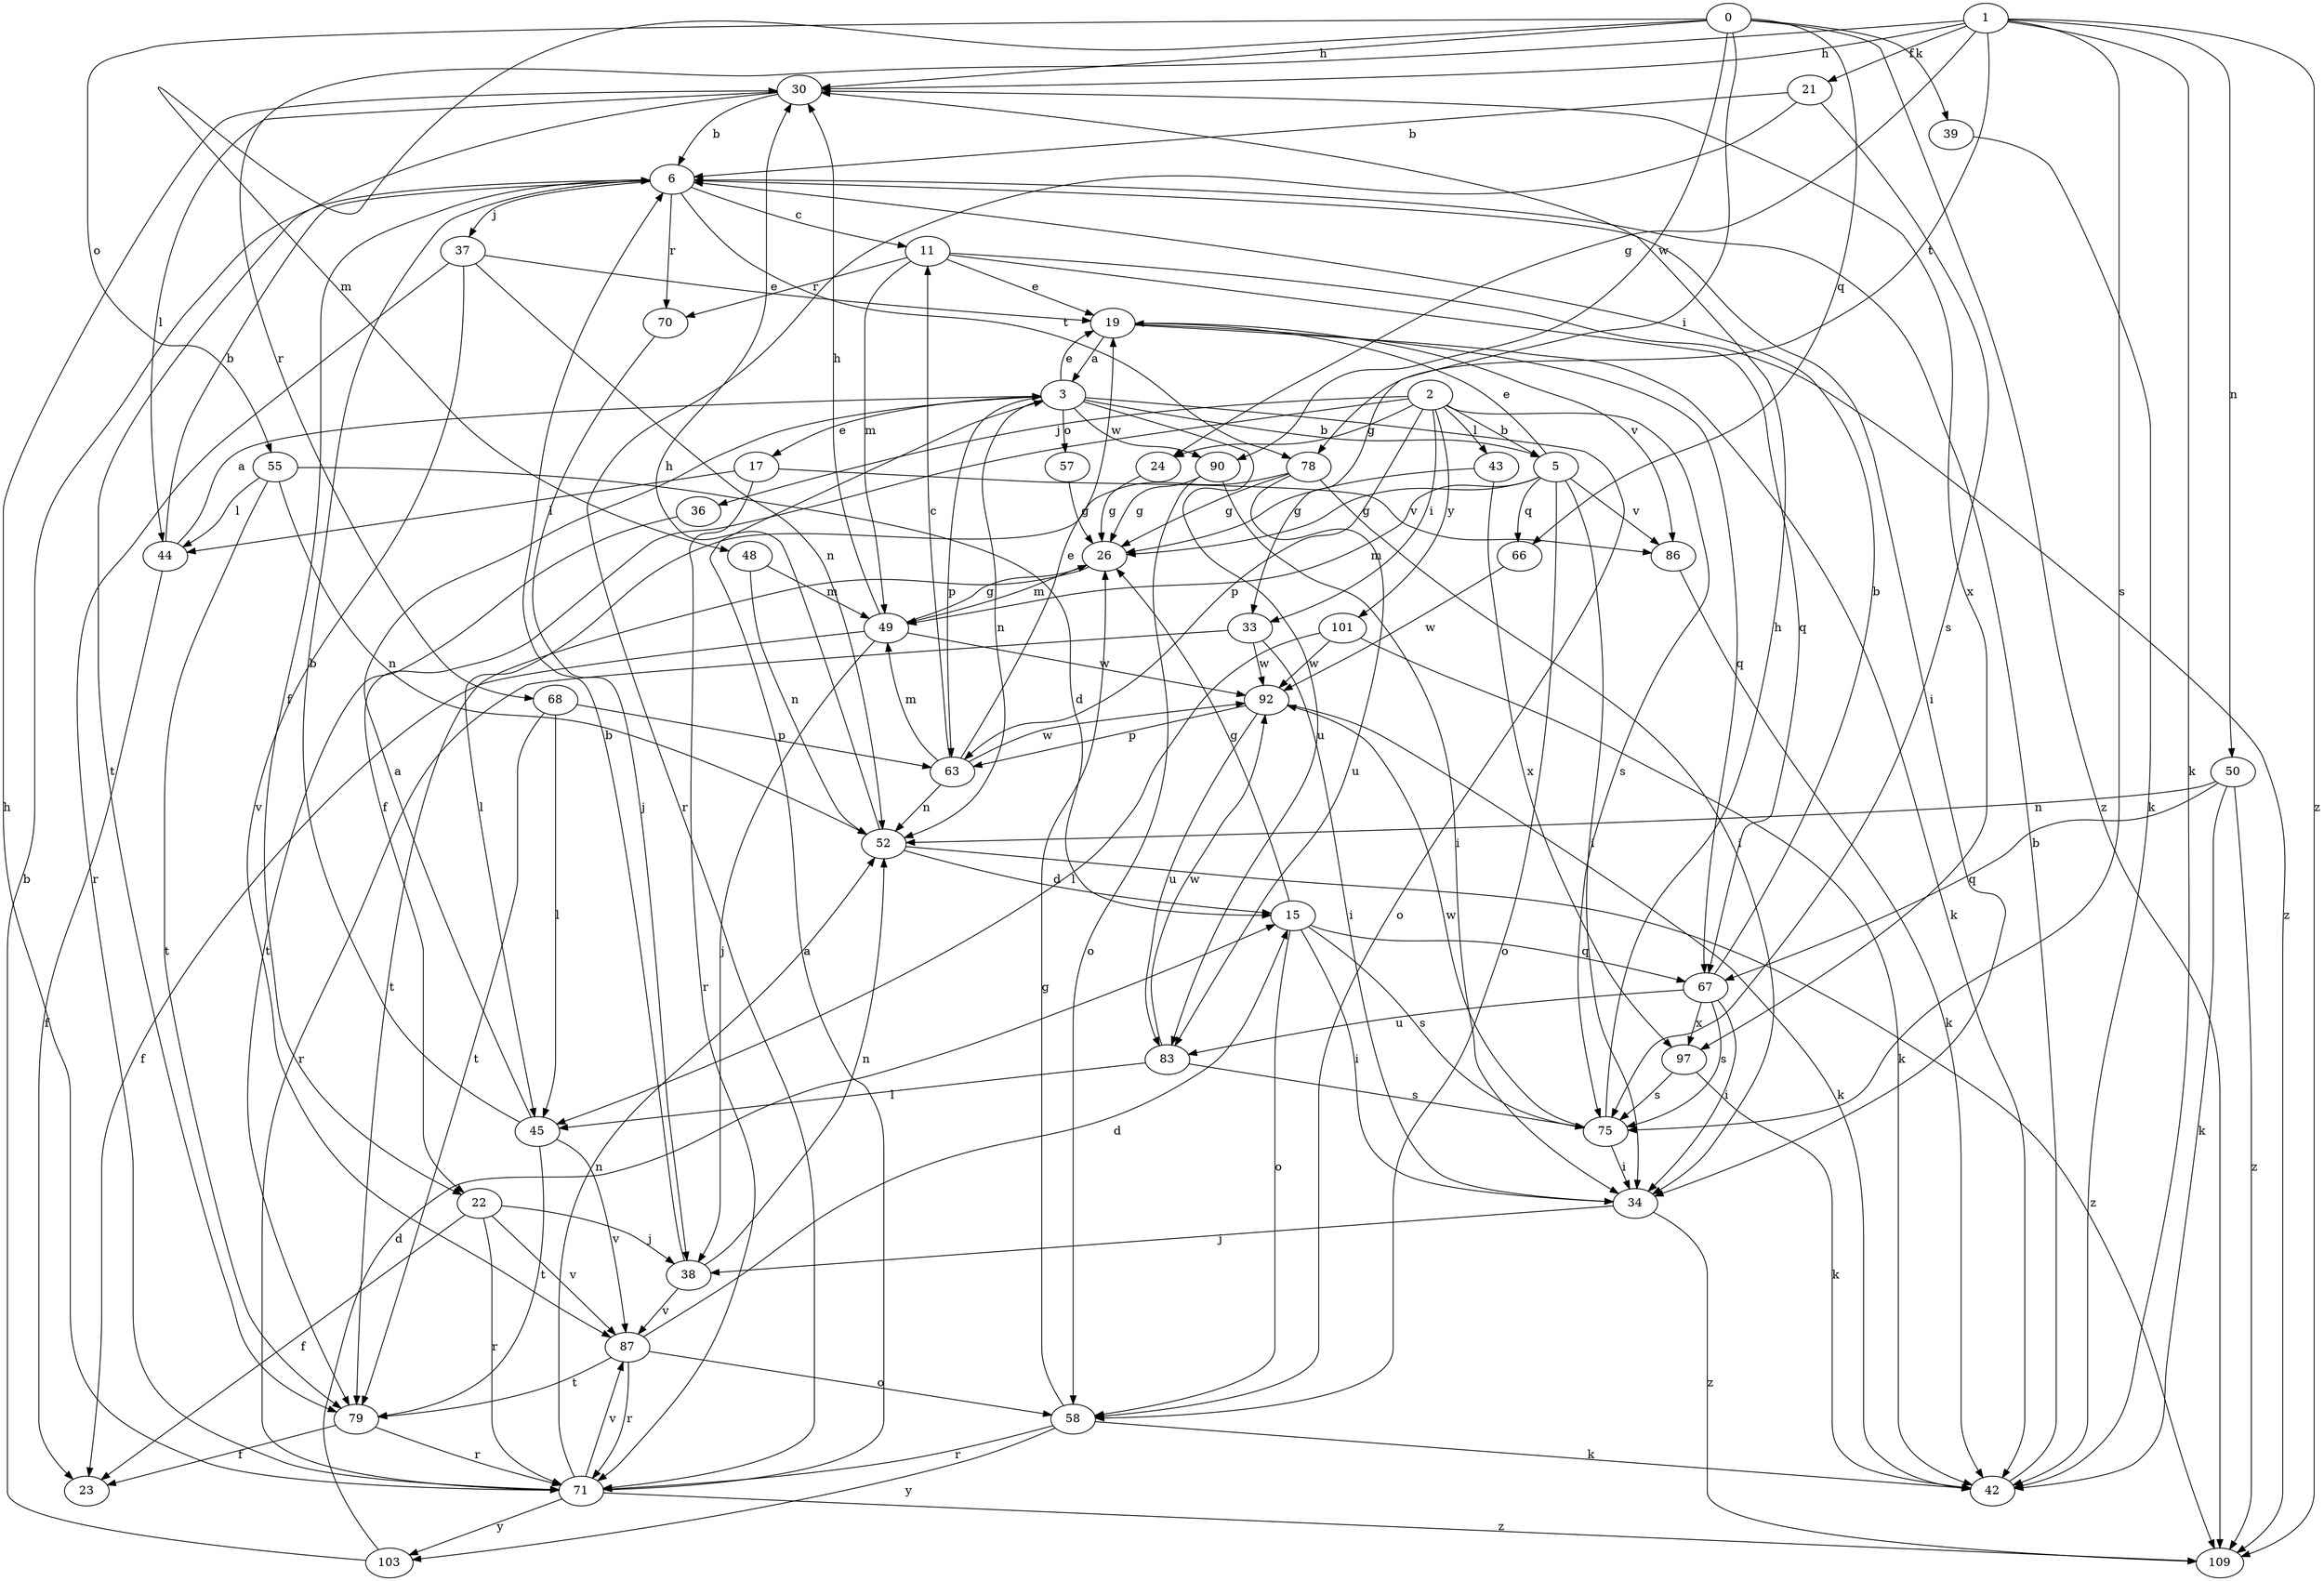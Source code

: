 strict digraph  {
0;
1;
2;
3;
5;
6;
11;
15;
17;
19;
21;
22;
23;
24;
26;
30;
33;
34;
36;
37;
38;
39;
42;
43;
44;
45;
48;
49;
50;
52;
55;
57;
58;
63;
66;
67;
68;
70;
71;
75;
78;
79;
83;
86;
87;
90;
92;
97;
101;
103;
109;
0 -> 30  [label=h];
0 -> 33  [label=i];
0 -> 39  [label=k];
0 -> 48  [label=m];
0 -> 55  [label=o];
0 -> 66  [label=q];
0 -> 90  [label=w];
0 -> 109  [label=z];
1 -> 21  [label=f];
1 -> 24  [label=g];
1 -> 30  [label=h];
1 -> 42  [label=k];
1 -> 50  [label=n];
1 -> 68  [label=r];
1 -> 75  [label=s];
1 -> 78  [label=t];
1 -> 109  [label=z];
2 -> 5  [label=b];
2 -> 22  [label=f];
2 -> 24  [label=g];
2 -> 33  [label=i];
2 -> 36  [label=j];
2 -> 43  [label=l];
2 -> 63  [label=p];
2 -> 75  [label=s];
2 -> 101  [label=y];
3 -> 5  [label=b];
3 -> 17  [label=e];
3 -> 19  [label=e];
3 -> 52  [label=n];
3 -> 57  [label=o];
3 -> 58  [label=o];
3 -> 63  [label=p];
3 -> 83  [label=u];
3 -> 90  [label=w];
5 -> 19  [label=e];
5 -> 26  [label=g];
5 -> 34  [label=i];
5 -> 49  [label=m];
5 -> 58  [label=o];
5 -> 66  [label=q];
5 -> 86  [label=v];
6 -> 11  [label=c];
6 -> 22  [label=f];
6 -> 34  [label=i];
6 -> 37  [label=j];
6 -> 70  [label=r];
6 -> 78  [label=t];
11 -> 19  [label=e];
11 -> 49  [label=m];
11 -> 67  [label=q];
11 -> 70  [label=r];
11 -> 109  [label=z];
15 -> 26  [label=g];
15 -> 34  [label=i];
15 -> 58  [label=o];
15 -> 67  [label=q];
15 -> 75  [label=s];
17 -> 44  [label=l];
17 -> 71  [label=r];
17 -> 86  [label=v];
19 -> 3  [label=a];
19 -> 42  [label=k];
19 -> 67  [label=q];
19 -> 86  [label=v];
21 -> 6  [label=b];
21 -> 71  [label=r];
21 -> 75  [label=s];
22 -> 23  [label=f];
22 -> 38  [label=j];
22 -> 71  [label=r];
22 -> 87  [label=v];
24 -> 26  [label=g];
26 -> 49  [label=m];
26 -> 79  [label=t];
30 -> 6  [label=b];
30 -> 44  [label=l];
30 -> 79  [label=t];
30 -> 97  [label=x];
33 -> 34  [label=i];
33 -> 71  [label=r];
33 -> 92  [label=w];
34 -> 38  [label=j];
34 -> 109  [label=z];
36 -> 79  [label=t];
37 -> 19  [label=e];
37 -> 52  [label=n];
37 -> 71  [label=r];
37 -> 87  [label=v];
38 -> 6  [label=b];
38 -> 52  [label=n];
38 -> 87  [label=v];
39 -> 42  [label=k];
42 -> 6  [label=b];
43 -> 26  [label=g];
43 -> 97  [label=x];
44 -> 3  [label=a];
44 -> 6  [label=b];
44 -> 23  [label=f];
45 -> 3  [label=a];
45 -> 6  [label=b];
45 -> 79  [label=t];
45 -> 87  [label=v];
48 -> 49  [label=m];
48 -> 52  [label=n];
49 -> 23  [label=f];
49 -> 26  [label=g];
49 -> 30  [label=h];
49 -> 38  [label=j];
49 -> 92  [label=w];
50 -> 42  [label=k];
50 -> 52  [label=n];
50 -> 67  [label=q];
50 -> 109  [label=z];
52 -> 15  [label=d];
52 -> 30  [label=h];
52 -> 109  [label=z];
55 -> 15  [label=d];
55 -> 44  [label=l];
55 -> 52  [label=n];
55 -> 79  [label=t];
57 -> 26  [label=g];
58 -> 26  [label=g];
58 -> 42  [label=k];
58 -> 71  [label=r];
58 -> 103  [label=y];
63 -> 11  [label=c];
63 -> 19  [label=e];
63 -> 49  [label=m];
63 -> 52  [label=n];
63 -> 92  [label=w];
66 -> 92  [label=w];
67 -> 6  [label=b];
67 -> 34  [label=i];
67 -> 75  [label=s];
67 -> 83  [label=u];
67 -> 97  [label=x];
68 -> 45  [label=l];
68 -> 63  [label=p];
68 -> 79  [label=t];
70 -> 38  [label=j];
71 -> 3  [label=a];
71 -> 30  [label=h];
71 -> 52  [label=n];
71 -> 87  [label=v];
71 -> 103  [label=y];
71 -> 109  [label=z];
75 -> 30  [label=h];
75 -> 34  [label=i];
75 -> 92  [label=w];
78 -> 26  [label=g];
78 -> 34  [label=i];
78 -> 45  [label=l];
78 -> 83  [label=u];
79 -> 23  [label=f];
79 -> 71  [label=r];
83 -> 45  [label=l];
83 -> 75  [label=s];
83 -> 92  [label=w];
86 -> 42  [label=k];
87 -> 15  [label=d];
87 -> 58  [label=o];
87 -> 71  [label=r];
87 -> 79  [label=t];
90 -> 26  [label=g];
90 -> 34  [label=i];
90 -> 58  [label=o];
92 -> 42  [label=k];
92 -> 63  [label=p];
92 -> 83  [label=u];
97 -> 42  [label=k];
97 -> 75  [label=s];
101 -> 42  [label=k];
101 -> 45  [label=l];
101 -> 92  [label=w];
103 -> 6  [label=b];
103 -> 15  [label=d];
}
